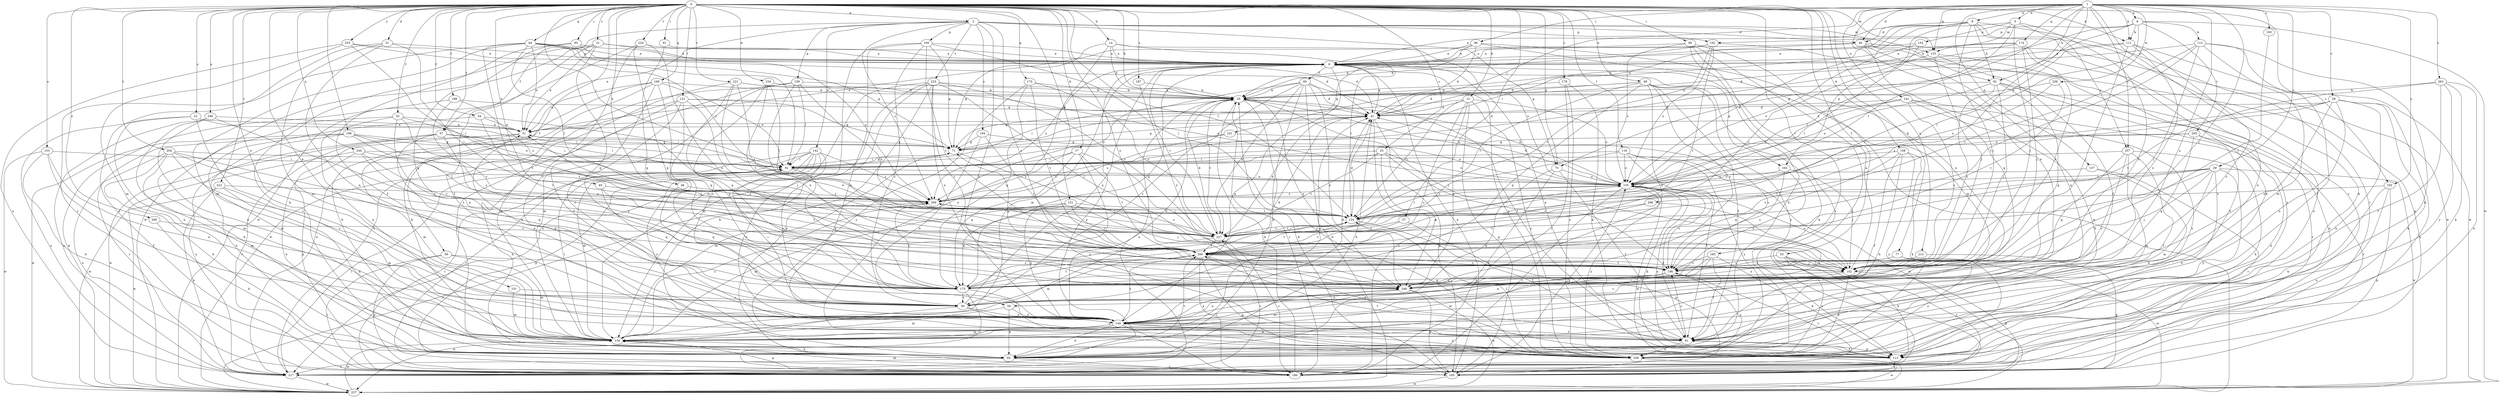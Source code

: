 strict digraph  {
0;
1;
2;
5;
6;
8;
9;
12;
14;
17;
20;
21;
22;
23;
28;
29;
30;
31;
37;
40;
41;
45;
46;
48;
50;
51;
52;
53;
54;
56;
57;
60;
61;
64;
70;
71;
77;
81;
82;
85;
89;
91;
92;
96;
101;
102;
108;
111;
112;
113;
116;
121;
122;
124;
133;
134;
137;
141;
142;
144;
151;
153;
154;
155;
159;
160;
162;
164;
165;
166;
173;
174;
175;
176;
185;
186;
187;
192;
193;
194;
196;
198;
199;
204;
205;
206;
213;
217;
220;
221;
222;
223;
227;
234;
236;
237;
244;
246;
248;
253;
257;
258;
260;
263;
266;
269;
0 -> 2  [label=a];
0 -> 12  [label=b];
0 -> 14  [label=b];
0 -> 17  [label=b];
0 -> 20  [label=b];
0 -> 21  [label=c];
0 -> 22  [label=c];
0 -> 23  [label=c];
0 -> 31  [label=d];
0 -> 37  [label=d];
0 -> 45  [label=e];
0 -> 46  [label=e];
0 -> 48  [label=e];
0 -> 50  [label=e];
0 -> 52  [label=f];
0 -> 53  [label=f];
0 -> 54  [label=f];
0 -> 56  [label=f];
0 -> 57  [label=f];
0 -> 64  [label=g];
0 -> 70  [label=g];
0 -> 77  [label=h];
0 -> 85  [label=i];
0 -> 89  [label=i];
0 -> 91  [label=i];
0 -> 92  [label=i];
0 -> 108  [label=k];
0 -> 111  [label=k];
0 -> 116  [label=l];
0 -> 121  [label=l];
0 -> 122  [label=l];
0 -> 124  [label=l];
0 -> 133  [label=m];
0 -> 151  [label=o];
0 -> 153  [label=o];
0 -> 166  [label=q];
0 -> 173  [label=q];
0 -> 176  [label=r];
0 -> 185  [label=r];
0 -> 187  [label=s];
0 -> 192  [label=s];
0 -> 198  [label=t];
0 -> 199  [label=t];
0 -> 204  [label=t];
0 -> 213  [label=u];
0 -> 220  [label=v];
0 -> 221  [label=v];
0 -> 222  [label=v];
0 -> 234  [label=w];
0 -> 244  [label=x];
0 -> 246  [label=x];
0 -> 248  [label=x];
0 -> 253  [label=y];
0 -> 260  [label=z];
1 -> 5  [label=a];
1 -> 6  [label=a];
1 -> 8  [label=a];
1 -> 28  [label=c];
1 -> 29  [label=c];
1 -> 40  [label=d];
1 -> 50  [label=e];
1 -> 81  [label=h];
1 -> 96  [label=j];
1 -> 101  [label=j];
1 -> 102  [label=j];
1 -> 111  [label=k];
1 -> 124  [label=l];
1 -> 133  [label=m];
1 -> 137  [label=n];
1 -> 141  [label=n];
1 -> 174  [label=q];
1 -> 186  [label=r];
1 -> 192  [label=s];
1 -> 193  [label=s];
1 -> 236  [label=w];
1 -> 248  [label=x];
1 -> 257  [label=y];
1 -> 263  [label=z];
1 -> 266  [label=z];
2 -> 40  [label=d];
2 -> 51  [label=e];
2 -> 57  [label=f];
2 -> 70  [label=g];
2 -> 81  [label=h];
2 -> 133  [label=m];
2 -> 142  [label=n];
2 -> 144  [label=n];
2 -> 159  [label=p];
2 -> 160  [label=p];
2 -> 162  [label=p];
2 -> 194  [label=s];
2 -> 196  [label=s];
2 -> 223  [label=v];
2 -> 269  [label=z];
5 -> 9  [label=a];
5 -> 102  [label=j];
5 -> 124  [label=l];
5 -> 133  [label=m];
5 -> 154  [label=o];
5 -> 248  [label=x];
5 -> 257  [label=y];
6 -> 70  [label=g];
6 -> 92  [label=i];
6 -> 111  [label=k];
6 -> 112  [label=k];
6 -> 124  [label=l];
6 -> 162  [label=p];
6 -> 205  [label=t];
6 -> 237  [label=w];
8 -> 40  [label=d];
8 -> 41  [label=d];
8 -> 81  [label=h];
8 -> 82  [label=h];
8 -> 92  [label=i];
8 -> 102  [label=j];
8 -> 113  [label=k];
8 -> 155  [label=o];
8 -> 164  [label=p];
8 -> 186  [label=r];
9 -> 60  [label=f];
9 -> 134  [label=m];
9 -> 144  [label=n];
9 -> 164  [label=p];
9 -> 175  [label=q];
9 -> 227  [label=v];
9 -> 258  [label=y];
9 -> 269  [label=z];
12 -> 30  [label=c];
12 -> 41  [label=d];
12 -> 71  [label=g];
12 -> 124  [label=l];
12 -> 155  [label=o];
12 -> 165  [label=p];
12 -> 248  [label=x];
12 -> 258  [label=y];
14 -> 9  [label=a];
14 -> 20  [label=b];
14 -> 71  [label=g];
14 -> 124  [label=l];
14 -> 155  [label=o];
14 -> 258  [label=y];
17 -> 92  [label=i];
17 -> 102  [label=j];
17 -> 175  [label=q];
17 -> 206  [label=t];
17 -> 258  [label=y];
17 -> 269  [label=z];
20 -> 41  [label=d];
20 -> 92  [label=i];
20 -> 102  [label=j];
20 -> 155  [label=o];
20 -> 186  [label=r];
20 -> 217  [label=u];
20 -> 227  [label=v];
20 -> 248  [label=x];
20 -> 258  [label=y];
21 -> 9  [label=a];
21 -> 51  [label=e];
21 -> 61  [label=f];
21 -> 82  [label=h];
21 -> 175  [label=q];
21 -> 237  [label=w];
21 -> 269  [label=z];
22 -> 30  [label=c];
22 -> 51  [label=e];
22 -> 92  [label=i];
22 -> 144  [label=n];
22 -> 217  [label=u];
23 -> 92  [label=i];
23 -> 155  [label=o];
23 -> 196  [label=s];
23 -> 227  [label=v];
23 -> 248  [label=x];
23 -> 269  [label=z];
28 -> 41  [label=d];
28 -> 82  [label=h];
28 -> 113  [label=k];
28 -> 144  [label=n];
28 -> 155  [label=o];
28 -> 217  [label=u];
28 -> 248  [label=x];
28 -> 269  [label=z];
29 -> 82  [label=h];
29 -> 102  [label=j];
29 -> 124  [label=l];
29 -> 134  [label=m];
29 -> 155  [label=o];
29 -> 206  [label=t];
29 -> 227  [label=v];
29 -> 237  [label=w];
29 -> 258  [label=y];
30 -> 9  [label=a];
30 -> 92  [label=i];
30 -> 113  [label=k];
30 -> 144  [label=n];
30 -> 206  [label=t];
30 -> 237  [label=w];
31 -> 9  [label=a];
31 -> 134  [label=m];
31 -> 144  [label=n];
31 -> 186  [label=r];
31 -> 227  [label=v];
37 -> 165  [label=p];
37 -> 206  [label=t];
37 -> 227  [label=v];
40 -> 9  [label=a];
40 -> 20  [label=b];
40 -> 144  [label=n];
40 -> 175  [label=q];
40 -> 217  [label=u];
40 -> 237  [label=w];
41 -> 9  [label=a];
41 -> 51  [label=e];
41 -> 71  [label=g];
41 -> 82  [label=h];
41 -> 165  [label=p];
41 -> 186  [label=r];
45 -> 175  [label=q];
45 -> 206  [label=t];
45 -> 269  [label=z];
46 -> 175  [label=q];
46 -> 269  [label=z];
48 -> 20  [label=b];
48 -> 41  [label=d];
48 -> 61  [label=f];
48 -> 113  [label=k];
48 -> 124  [label=l];
48 -> 175  [label=q];
48 -> 196  [label=s];
48 -> 248  [label=x];
48 -> 258  [label=y];
50 -> 82  [label=h];
50 -> 134  [label=m];
50 -> 144  [label=n];
51 -> 71  [label=g];
51 -> 134  [label=m];
51 -> 165  [label=p];
51 -> 237  [label=w];
52 -> 51  [label=e];
52 -> 82  [label=h];
52 -> 144  [label=n];
52 -> 155  [label=o];
52 -> 196  [label=s];
52 -> 227  [label=v];
53 -> 102  [label=j];
53 -> 113  [label=k];
53 -> 186  [label=r];
53 -> 196  [label=s];
53 -> 258  [label=y];
54 -> 51  [label=e];
54 -> 92  [label=i];
54 -> 134  [label=m];
54 -> 206  [label=t];
56 -> 134  [label=m];
56 -> 165  [label=p];
56 -> 186  [label=r];
56 -> 196  [label=s];
57 -> 71  [label=g];
57 -> 92  [label=i];
57 -> 144  [label=n];
57 -> 186  [label=r];
57 -> 217  [label=u];
57 -> 248  [label=x];
60 -> 20  [label=b];
60 -> 30  [label=c];
60 -> 41  [label=d];
60 -> 61  [label=f];
60 -> 82  [label=h];
60 -> 227  [label=v];
60 -> 237  [label=w];
60 -> 248  [label=x];
60 -> 269  [label=z];
61 -> 9  [label=a];
61 -> 113  [label=k];
61 -> 196  [label=s];
61 -> 258  [label=y];
64 -> 9  [label=a];
64 -> 41  [label=d];
64 -> 51  [label=e];
64 -> 92  [label=i];
64 -> 124  [label=l];
64 -> 134  [label=m];
64 -> 155  [label=o];
64 -> 186  [label=r];
64 -> 227  [label=v];
70 -> 61  [label=f];
70 -> 82  [label=h];
70 -> 144  [label=n];
70 -> 155  [label=o];
71 -> 92  [label=i];
71 -> 102  [label=j];
71 -> 134  [label=m];
77 -> 196  [label=s];
77 -> 237  [label=w];
77 -> 248  [label=x];
77 -> 258  [label=y];
81 -> 20  [label=b];
81 -> 61  [label=f];
81 -> 102  [label=j];
81 -> 155  [label=o];
81 -> 175  [label=q];
81 -> 196  [label=s];
81 -> 217  [label=u];
82 -> 186  [label=r];
82 -> 206  [label=t];
82 -> 217  [label=u];
85 -> 9  [label=a];
85 -> 41  [label=d];
85 -> 61  [label=f];
85 -> 175  [label=q];
89 -> 9  [label=a];
89 -> 82  [label=h];
89 -> 155  [label=o];
89 -> 165  [label=p];
89 -> 186  [label=r];
89 -> 237  [label=w];
91 -> 9  [label=a];
91 -> 175  [label=q];
92 -> 71  [label=g];
92 -> 155  [label=o];
92 -> 175  [label=q];
92 -> 186  [label=r];
96 -> 9  [label=a];
96 -> 41  [label=d];
96 -> 51  [label=e];
96 -> 71  [label=g];
96 -> 134  [label=m];
96 -> 248  [label=x];
101 -> 71  [label=g];
101 -> 196  [label=s];
101 -> 269  [label=z];
102 -> 9  [label=a];
102 -> 30  [label=c];
102 -> 155  [label=o];
102 -> 165  [label=p];
102 -> 175  [label=q];
102 -> 258  [label=y];
108 -> 61  [label=f];
108 -> 82  [label=h];
108 -> 92  [label=i];
108 -> 113  [label=k];
108 -> 175  [label=q];
108 -> 258  [label=y];
111 -> 9  [label=a];
111 -> 30  [label=c];
111 -> 102  [label=j];
111 -> 227  [label=v];
111 -> 237  [label=w];
111 -> 248  [label=x];
112 -> 9  [label=a];
112 -> 61  [label=f];
112 -> 102  [label=j];
112 -> 113  [label=k];
112 -> 134  [label=m];
112 -> 206  [label=t];
112 -> 227  [label=v];
113 -> 61  [label=f];
113 -> 155  [label=o];
113 -> 165  [label=p];
113 -> 206  [label=t];
116 -> 61  [label=f];
116 -> 92  [label=i];
116 -> 155  [label=o];
116 -> 227  [label=v];
116 -> 237  [label=w];
116 -> 258  [label=y];
121 -> 102  [label=j];
121 -> 124  [label=l];
121 -> 134  [label=m];
121 -> 144  [label=n];
121 -> 175  [label=q];
121 -> 206  [label=t];
122 -> 30  [label=c];
122 -> 41  [label=d];
122 -> 71  [label=g];
122 -> 102  [label=j];
122 -> 175  [label=q];
122 -> 217  [label=u];
122 -> 258  [label=y];
124 -> 41  [label=d];
124 -> 61  [label=f];
124 -> 206  [label=t];
124 -> 227  [label=v];
133 -> 61  [label=f];
133 -> 102  [label=j];
133 -> 227  [label=v];
133 -> 258  [label=y];
134 -> 41  [label=d];
134 -> 82  [label=h];
134 -> 92  [label=i];
134 -> 165  [label=p];
134 -> 269  [label=z];
137 -> 82  [label=h];
137 -> 155  [label=o];
137 -> 186  [label=r];
141 -> 41  [label=d];
141 -> 51  [label=e];
141 -> 82  [label=h];
141 -> 155  [label=o];
141 -> 186  [label=r];
141 -> 196  [label=s];
141 -> 258  [label=y];
142 -> 30  [label=c];
142 -> 82  [label=h];
142 -> 92  [label=i];
142 -> 134  [label=m];
142 -> 144  [label=n];
142 -> 165  [label=p];
142 -> 186  [label=r];
142 -> 258  [label=y];
142 -> 269  [label=z];
144 -> 20  [label=b];
144 -> 41  [label=d];
144 -> 51  [label=e];
144 -> 61  [label=f];
144 -> 82  [label=h];
144 -> 134  [label=m];
144 -> 186  [label=r];
144 -> 206  [label=t];
144 -> 248  [label=x];
144 -> 258  [label=y];
151 -> 30  [label=c];
151 -> 134  [label=m];
153 -> 61  [label=f];
153 -> 82  [label=h];
153 -> 92  [label=i];
153 -> 144  [label=n];
153 -> 237  [label=w];
154 -> 9  [label=a];
154 -> 124  [label=l];
154 -> 155  [label=o];
155 -> 20  [label=b];
155 -> 41  [label=d];
155 -> 61  [label=f];
155 -> 113  [label=k];
155 -> 124  [label=l];
155 -> 186  [label=r];
155 -> 196  [label=s];
155 -> 237  [label=w];
155 -> 258  [label=y];
155 -> 269  [label=z];
159 -> 20  [label=b];
159 -> 92  [label=i];
159 -> 102  [label=j];
159 -> 134  [label=m];
159 -> 217  [label=u];
159 -> 227  [label=v];
159 -> 237  [label=w];
160 -> 9  [label=a];
160 -> 30  [label=c];
160 -> 71  [label=g];
160 -> 124  [label=l];
160 -> 134  [label=m];
160 -> 144  [label=n];
160 -> 206  [label=t];
162 -> 9  [label=a];
162 -> 20  [label=b];
162 -> 155  [label=o];
162 -> 165  [label=p];
162 -> 206  [label=t];
162 -> 227  [label=v];
164 -> 102  [label=j];
164 -> 155  [label=o];
164 -> 196  [label=s];
164 -> 248  [label=x];
165 -> 9  [label=a];
165 -> 20  [label=b];
165 -> 134  [label=m];
165 -> 155  [label=o];
165 -> 237  [label=w];
166 -> 20  [label=b];
166 -> 51  [label=e];
166 -> 61  [label=f];
166 -> 82  [label=h];
166 -> 92  [label=i];
166 -> 113  [label=k];
166 -> 175  [label=q];
173 -> 20  [label=b];
173 -> 175  [label=q];
173 -> 206  [label=t];
173 -> 227  [label=v];
173 -> 258  [label=y];
174 -> 9  [label=a];
174 -> 20  [label=b];
174 -> 41  [label=d];
174 -> 102  [label=j];
174 -> 144  [label=n];
174 -> 196  [label=s];
175 -> 30  [label=c];
175 -> 41  [label=d];
175 -> 124  [label=l];
175 -> 186  [label=r];
175 -> 206  [label=t];
175 -> 258  [label=y];
175 -> 269  [label=z];
176 -> 20  [label=b];
176 -> 113  [label=k];
176 -> 186  [label=r];
176 -> 258  [label=y];
185 -> 30  [label=c];
185 -> 61  [label=f];
185 -> 113  [label=k];
185 -> 144  [label=n];
185 -> 196  [label=s];
186 -> 20  [label=b];
187 -> 20  [label=b];
187 -> 248  [label=x];
192 -> 113  [label=k];
192 -> 165  [label=p];
192 -> 217  [label=u];
192 -> 269  [label=z];
193 -> 102  [label=j];
194 -> 71  [label=g];
194 -> 144  [label=n];
194 -> 155  [label=o];
194 -> 206  [label=t];
196 -> 71  [label=g];
196 -> 134  [label=m];
196 -> 144  [label=n];
196 -> 175  [label=q];
196 -> 186  [label=r];
196 -> 206  [label=t];
196 -> 248  [label=x];
198 -> 41  [label=d];
198 -> 196  [label=s];
198 -> 237  [label=w];
198 -> 269  [label=z];
199 -> 71  [label=g];
199 -> 82  [label=h];
199 -> 92  [label=i];
199 -> 124  [label=l];
199 -> 186  [label=r];
199 -> 237  [label=w];
199 -> 269  [label=z];
204 -> 30  [label=c];
204 -> 82  [label=h];
204 -> 92  [label=i];
204 -> 134  [label=m];
204 -> 206  [label=t];
204 -> 217  [label=u];
204 -> 248  [label=x];
205 -> 71  [label=g];
205 -> 82  [label=h];
205 -> 92  [label=i];
205 -> 175  [label=q];
205 -> 186  [label=r];
206 -> 51  [label=e];
206 -> 61  [label=f];
206 -> 102  [label=j];
206 -> 155  [label=o];
206 -> 165  [label=p];
206 -> 186  [label=r];
206 -> 196  [label=s];
213 -> 165  [label=p];
213 -> 196  [label=s];
217 -> 9  [label=a];
217 -> 92  [label=i];
217 -> 227  [label=v];
217 -> 237  [label=w];
220 -> 9  [label=a];
220 -> 30  [label=c];
220 -> 175  [label=q];
220 -> 237  [label=w];
220 -> 248  [label=x];
221 -> 20  [label=b];
221 -> 134  [label=m];
221 -> 155  [label=o];
221 -> 175  [label=q];
221 -> 206  [label=t];
221 -> 227  [label=v];
222 -> 113  [label=k];
222 -> 134  [label=m];
222 -> 217  [label=u];
222 -> 237  [label=w];
222 -> 269  [label=z];
223 -> 20  [label=b];
223 -> 82  [label=h];
223 -> 102  [label=j];
223 -> 134  [label=m];
223 -> 165  [label=p];
223 -> 196  [label=s];
223 -> 217  [label=u];
223 -> 227  [label=v];
223 -> 248  [label=x];
227 -> 20  [label=b];
227 -> 41  [label=d];
227 -> 51  [label=e];
227 -> 124  [label=l];
227 -> 134  [label=m];
227 -> 186  [label=r];
227 -> 206  [label=t];
227 -> 269  [label=z];
234 -> 20  [label=b];
234 -> 30  [label=c];
234 -> 124  [label=l];
234 -> 248  [label=x];
236 -> 20  [label=b];
236 -> 155  [label=o];
236 -> 206  [label=t];
237 -> 134  [label=m];
237 -> 269  [label=z];
244 -> 82  [label=h];
244 -> 92  [label=i];
244 -> 175  [label=q];
244 -> 227  [label=v];
244 -> 237  [label=w];
244 -> 269  [label=z];
246 -> 51  [label=e];
246 -> 134  [label=m];
246 -> 144  [label=n];
246 -> 217  [label=u];
246 -> 248  [label=x];
248 -> 134  [label=m];
248 -> 144  [label=n];
248 -> 165  [label=p];
248 -> 237  [label=w];
253 -> 9  [label=a];
253 -> 71  [label=g];
253 -> 124  [label=l];
253 -> 134  [label=m];
253 -> 217  [label=u];
257 -> 30  [label=c];
257 -> 61  [label=f];
257 -> 92  [label=i];
257 -> 113  [label=k];
257 -> 134  [label=m];
257 -> 175  [label=q];
258 -> 124  [label=l];
258 -> 196  [label=s];
258 -> 237  [label=w];
260 -> 82  [label=h];
260 -> 227  [label=v];
263 -> 20  [label=b];
263 -> 61  [label=f];
263 -> 113  [label=k];
263 -> 206  [label=t];
263 -> 217  [label=u];
263 -> 258  [label=y];
266 -> 124  [label=l];
266 -> 144  [label=n];
266 -> 206  [label=t];
269 -> 124  [label=l];
}
